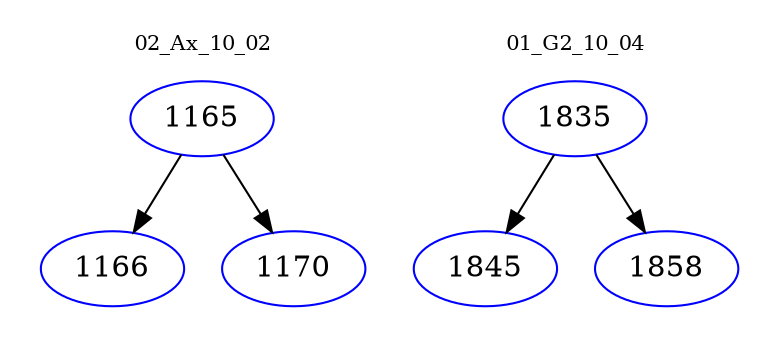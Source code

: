 digraph{
subgraph cluster_0 {
color = white
label = "02_Ax_10_02";
fontsize=10;
T0_1165 [label="1165", color="blue"]
T0_1165 -> T0_1166 [color="black"]
T0_1166 [label="1166", color="blue"]
T0_1165 -> T0_1170 [color="black"]
T0_1170 [label="1170", color="blue"]
}
subgraph cluster_1 {
color = white
label = "01_G2_10_04";
fontsize=10;
T1_1835 [label="1835", color="blue"]
T1_1835 -> T1_1845 [color="black"]
T1_1845 [label="1845", color="blue"]
T1_1835 -> T1_1858 [color="black"]
T1_1858 [label="1858", color="blue"]
}
}
